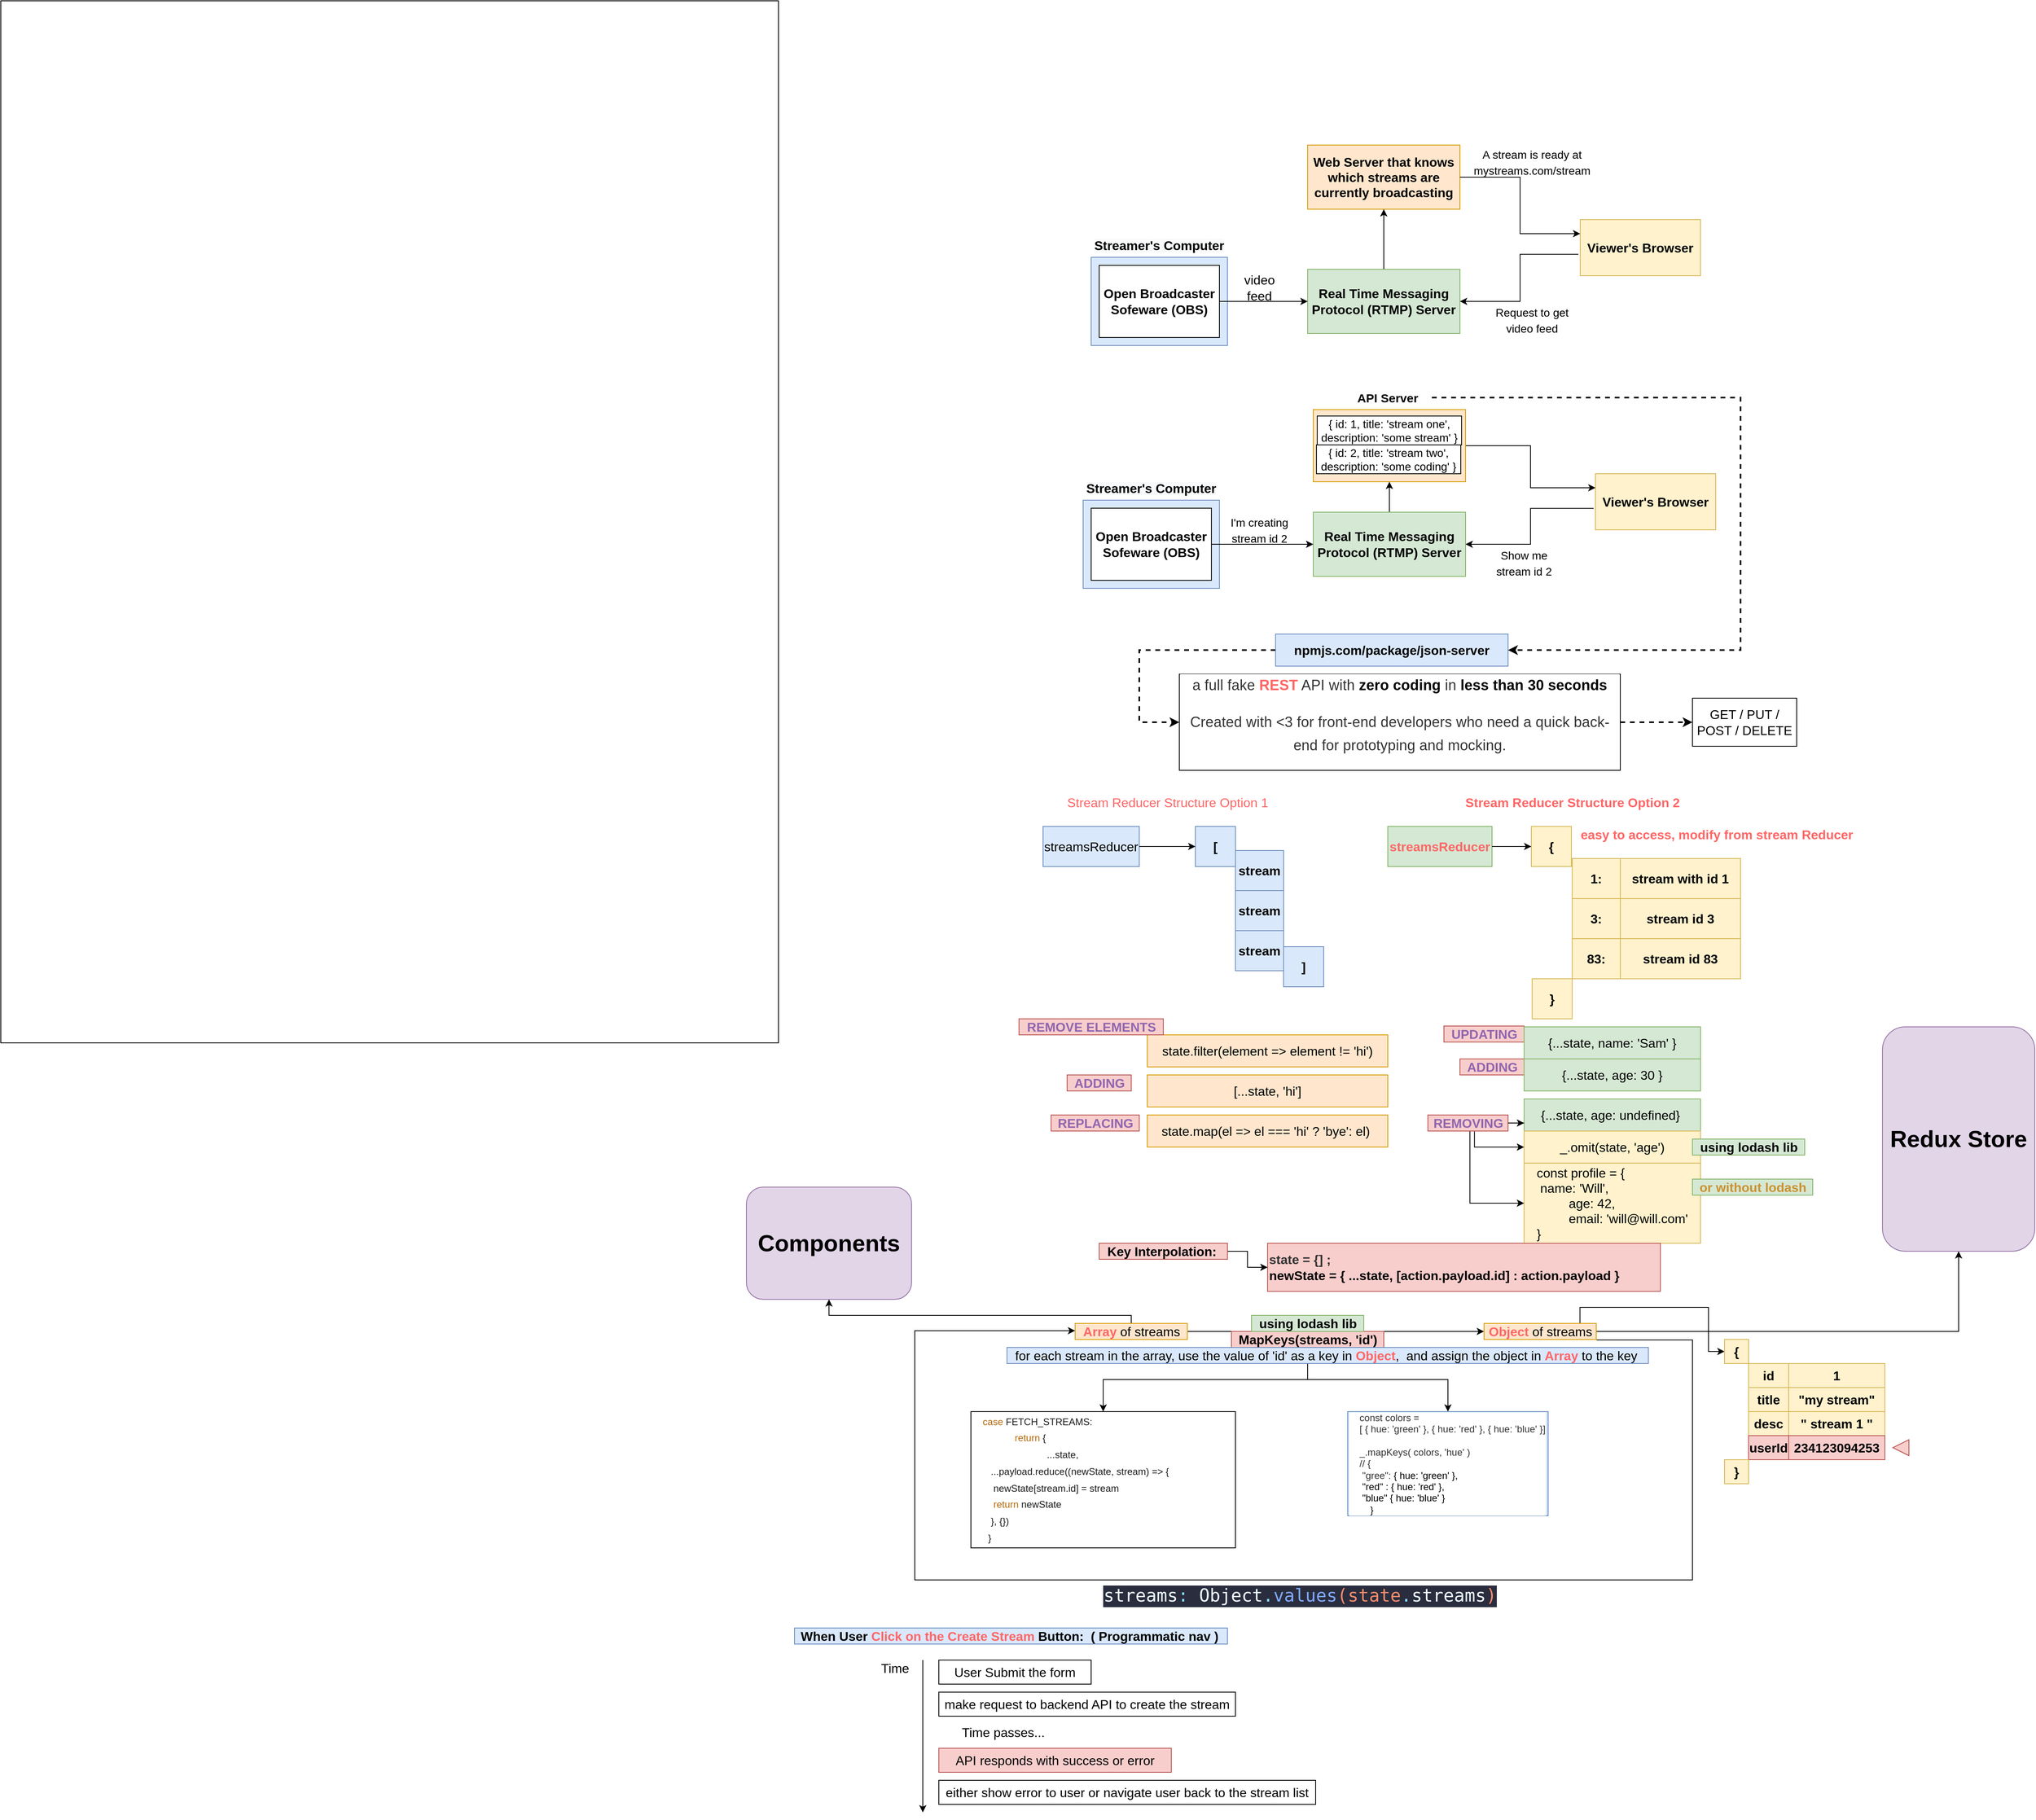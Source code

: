 <mxfile version="15.6.3" type="github">
  <diagram id="C5RBs43oDa-KdzZeNtuy" name="Page-1">
    <mxGraphModel dx="2934" dy="1894" grid="1" gridSize="10" guides="1" tooltips="1" connect="1" arrows="1" fold="1" page="1" pageScale="1" pageWidth="827" pageHeight="1169" math="0" shadow="0">
      <root>
        <mxCell id="WIyWlLk6GJQsqaUBKTNV-0" />
        <mxCell id="WIyWlLk6GJQsqaUBKTNV-1" parent="WIyWlLk6GJQsqaUBKTNV-0" />
        <mxCell id="3ZLGVI5_L8edAR1RSdMJ-56" value="" style="group" parent="WIyWlLk6GJQsqaUBKTNV-1" vertex="1" connectable="0">
          <mxGeometry x="-170" y="40" width="770" height="560" as="geometry" />
        </mxCell>
        <mxCell id="3ZLGVI5_L8edAR1RSdMJ-15" value="" style="group" parent="3ZLGVI5_L8edAR1RSdMJ-56" vertex="1" connectable="0">
          <mxGeometry x="10" width="760" height="250" as="geometry" />
        </mxCell>
        <mxCell id="3ZLGVI5_L8edAR1RSdMJ-0" value="&lt;b&gt;&lt;font style=&quot;font-size: 16px&quot;&gt;Web Server that knows which streams are currently broadcasting&lt;/font&gt;&lt;/b&gt;" style="rounded=0;whiteSpace=wrap;html=1;fillColor=#ffe6cc;strokeColor=#d79b00;" parent="3ZLGVI5_L8edAR1RSdMJ-15" vertex="1">
          <mxGeometry x="270" width="190" height="80" as="geometry" />
        </mxCell>
        <mxCell id="3ZLGVI5_L8edAR1RSdMJ-1" value="&lt;b&gt;&lt;font style=&quot;font-size: 16px&quot;&gt;Viewer&#39;s Browser&lt;/font&gt;&lt;/b&gt;" style="rounded=0;whiteSpace=wrap;html=1;fillColor=#fff2cc;strokeColor=#d6b656;" parent="3ZLGVI5_L8edAR1RSdMJ-15" vertex="1">
          <mxGeometry x="610" y="93" width="150" height="70" as="geometry" />
        </mxCell>
        <mxCell id="3ZLGVI5_L8edAR1RSdMJ-10" style="edgeStyle=orthogonalEdgeStyle;rounded=0;orthogonalLoop=1;jettySize=auto;html=1;entryX=0;entryY=0.25;entryDx=0;entryDy=0;fontSize=16;" parent="3ZLGVI5_L8edAR1RSdMJ-15" source="3ZLGVI5_L8edAR1RSdMJ-0" target="3ZLGVI5_L8edAR1RSdMJ-1" edge="1">
          <mxGeometry relative="1" as="geometry" />
        </mxCell>
        <mxCell id="3ZLGVI5_L8edAR1RSdMJ-12" style="edgeStyle=orthogonalEdgeStyle;rounded=0;orthogonalLoop=1;jettySize=auto;html=1;entryX=0.5;entryY=1;entryDx=0;entryDy=0;fontSize=16;" parent="3ZLGVI5_L8edAR1RSdMJ-15" source="3ZLGVI5_L8edAR1RSdMJ-2" target="3ZLGVI5_L8edAR1RSdMJ-0" edge="1">
          <mxGeometry relative="1" as="geometry" />
        </mxCell>
        <mxCell id="3ZLGVI5_L8edAR1RSdMJ-2" value="&lt;b&gt;&lt;font style=&quot;font-size: 16px&quot;&gt;Real Time Messaging Protocol (RTMP) Server&lt;/font&gt;&lt;/b&gt;" style="rounded=0;whiteSpace=wrap;html=1;fillColor=#d5e8d4;strokeColor=#82b366;" parent="3ZLGVI5_L8edAR1RSdMJ-15" vertex="1">
          <mxGeometry x="270" y="155" width="190" height="80" as="geometry" />
        </mxCell>
        <mxCell id="3ZLGVI5_L8edAR1RSdMJ-11" style="edgeStyle=orthogonalEdgeStyle;rounded=0;orthogonalLoop=1;jettySize=auto;html=1;entryX=1;entryY=0.5;entryDx=0;entryDy=0;fontSize=16;exitX=-0.015;exitY=0.617;exitDx=0;exitDy=0;exitPerimeter=0;" parent="3ZLGVI5_L8edAR1RSdMJ-15" source="3ZLGVI5_L8edAR1RSdMJ-1" target="3ZLGVI5_L8edAR1RSdMJ-2" edge="1">
          <mxGeometry relative="1" as="geometry" />
        </mxCell>
        <mxCell id="3ZLGVI5_L8edAR1RSdMJ-6" value="" style="group" parent="3ZLGVI5_L8edAR1RSdMJ-15" vertex="1" connectable="0">
          <mxGeometry y="110" width="170" height="140" as="geometry" />
        </mxCell>
        <mxCell id="3ZLGVI5_L8edAR1RSdMJ-4" value="&lt;b&gt;&lt;span style=&quot;color: rgb(0 , 0 , 0) ; font-family: &amp;#34;helvetica&amp;#34; ; font-size: 16px ; font-style: normal ; letter-spacing: normal ; text-align: center ; text-indent: 0px ; text-transform: none ; word-spacing: 0px ; background-color: rgb(248 , 249 , 250) ; display: inline ; float: none&quot;&gt;Streamer&#39;s Computer&lt;/span&gt;&lt;br&gt;&lt;/b&gt;" style="text;html=1;strokeColor=none;fillColor=none;align=center;verticalAlign=middle;whiteSpace=wrap;rounded=0;fontSize=16;" parent="3ZLGVI5_L8edAR1RSdMJ-6" vertex="1">
          <mxGeometry width="170" height="30" as="geometry" />
        </mxCell>
        <mxCell id="3ZLGVI5_L8edAR1RSdMJ-5" value="" style="rounded=0;whiteSpace=wrap;html=1;fontSize=16;align=center;fillColor=#dae8fc;strokeColor=#6c8ebf;" parent="3ZLGVI5_L8edAR1RSdMJ-6" vertex="1">
          <mxGeometry y="30" width="170" height="110" as="geometry" />
        </mxCell>
        <mxCell id="3ZLGVI5_L8edAR1RSdMJ-7" value="&lt;b&gt;Open Broadcaster Sofeware (OBS)&lt;/b&gt;" style="rounded=0;whiteSpace=wrap;html=1;fontSize=16;align=center;" parent="3ZLGVI5_L8edAR1RSdMJ-6" vertex="1">
          <mxGeometry x="10" y="40" width="150" height="90" as="geometry" />
        </mxCell>
        <mxCell id="3ZLGVI5_L8edAR1RSdMJ-8" style="edgeStyle=orthogonalEdgeStyle;rounded=0;orthogonalLoop=1;jettySize=auto;html=1;entryX=0;entryY=0.5;entryDx=0;entryDy=0;fontSize=16;" parent="3ZLGVI5_L8edAR1RSdMJ-15" source="3ZLGVI5_L8edAR1RSdMJ-7" target="3ZLGVI5_L8edAR1RSdMJ-2" edge="1">
          <mxGeometry relative="1" as="geometry" />
        </mxCell>
        <mxCell id="3ZLGVI5_L8edAR1RSdMJ-9" value="video feed" style="text;html=1;strokeColor=none;fillColor=none;align=center;verticalAlign=middle;whiteSpace=wrap;rounded=0;fontSize=16;" parent="3ZLGVI5_L8edAR1RSdMJ-15" vertex="1">
          <mxGeometry x="180" y="163" width="60" height="30" as="geometry" />
        </mxCell>
        <mxCell id="3ZLGVI5_L8edAR1RSdMJ-13" value="&lt;font style=&quot;font-size: 14px&quot;&gt;Request to get video feed&lt;/font&gt;" style="text;html=1;strokeColor=none;fillColor=none;align=center;verticalAlign=middle;whiteSpace=wrap;rounded=0;fontSize=16;" parent="3ZLGVI5_L8edAR1RSdMJ-15" vertex="1">
          <mxGeometry x="500" y="200" width="100" height="35" as="geometry" />
        </mxCell>
        <mxCell id="3ZLGVI5_L8edAR1RSdMJ-14" value="&lt;font style=&quot;font-size: 14px&quot;&gt;A stream is ready at mystreams.com/stream&lt;/font&gt;" style="text;html=1;strokeColor=none;fillColor=none;align=center;verticalAlign=middle;whiteSpace=wrap;rounded=0;fontSize=16;" parent="3ZLGVI5_L8edAR1RSdMJ-15" vertex="1">
          <mxGeometry x="500" y="3" width="100" height="35" as="geometry" />
        </mxCell>
        <mxCell id="3ZLGVI5_L8edAR1RSdMJ-51" value="" style="group" parent="3ZLGVI5_L8edAR1RSdMJ-56" vertex="1" connectable="0">
          <mxGeometry y="280" width="760" height="280" as="geometry" />
        </mxCell>
        <mxCell id="3ZLGVI5_L8edAR1RSdMJ-53" value="" style="group" parent="3ZLGVI5_L8edAR1RSdMJ-51" vertex="1" connectable="0">
          <mxGeometry y="20" width="760" height="253" as="geometry" />
        </mxCell>
        <mxCell id="3ZLGVI5_L8edAR1RSdMJ-16" value="" style="group" parent="3ZLGVI5_L8edAR1RSdMJ-53" vertex="1" connectable="0">
          <mxGeometry y="3" width="760" height="250" as="geometry" />
        </mxCell>
        <mxCell id="3ZLGVI5_L8edAR1RSdMJ-18" value="&lt;b&gt;&lt;font style=&quot;font-size: 16px&quot;&gt;Viewer&#39;s Browser&lt;/font&gt;&lt;/b&gt;" style="rounded=0;whiteSpace=wrap;html=1;fillColor=#fff2cc;strokeColor=#d6b656;" parent="3ZLGVI5_L8edAR1RSdMJ-16" vertex="1">
          <mxGeometry x="639" y="107" width="150" height="70" as="geometry" />
        </mxCell>
        <mxCell id="3ZLGVI5_L8edAR1RSdMJ-19" style="edgeStyle=orthogonalEdgeStyle;rounded=0;orthogonalLoop=1;jettySize=auto;html=1;entryX=0;entryY=0.25;entryDx=0;entryDy=0;fontSize=16;" parent="3ZLGVI5_L8edAR1RSdMJ-16" source="3ZLGVI5_L8edAR1RSdMJ-17" target="3ZLGVI5_L8edAR1RSdMJ-18" edge="1">
          <mxGeometry relative="1" as="geometry" />
        </mxCell>
        <mxCell id="3ZLGVI5_L8edAR1RSdMJ-20" style="edgeStyle=orthogonalEdgeStyle;rounded=0;orthogonalLoop=1;jettySize=auto;html=1;entryX=0.5;entryY=1;entryDx=0;entryDy=0;fontSize=16;" parent="3ZLGVI5_L8edAR1RSdMJ-16" source="3ZLGVI5_L8edAR1RSdMJ-21" target="3ZLGVI5_L8edAR1RSdMJ-17" edge="1">
          <mxGeometry relative="1" as="geometry" />
        </mxCell>
        <mxCell id="3ZLGVI5_L8edAR1RSdMJ-21" value="&lt;b&gt;&lt;font style=&quot;font-size: 16px&quot;&gt;Real Time Messaging Protocol (RTMP) Server&lt;/font&gt;&lt;/b&gt;" style="rounded=0;whiteSpace=wrap;html=1;fillColor=#d5e8d4;strokeColor=#82b366;" parent="3ZLGVI5_L8edAR1RSdMJ-16" vertex="1">
          <mxGeometry x="287" y="155" width="190" height="80" as="geometry" />
        </mxCell>
        <mxCell id="3ZLGVI5_L8edAR1RSdMJ-22" style="edgeStyle=orthogonalEdgeStyle;rounded=0;orthogonalLoop=1;jettySize=auto;html=1;entryX=1;entryY=0.5;entryDx=0;entryDy=0;fontSize=16;exitX=-0.015;exitY=0.617;exitDx=0;exitDy=0;exitPerimeter=0;" parent="3ZLGVI5_L8edAR1RSdMJ-16" source="3ZLGVI5_L8edAR1RSdMJ-18" target="3ZLGVI5_L8edAR1RSdMJ-21" edge="1">
          <mxGeometry relative="1" as="geometry" />
        </mxCell>
        <mxCell id="3ZLGVI5_L8edAR1RSdMJ-23" value="" style="group" parent="3ZLGVI5_L8edAR1RSdMJ-16" vertex="1" connectable="0">
          <mxGeometry y="110" width="170" height="140" as="geometry" />
        </mxCell>
        <mxCell id="3ZLGVI5_L8edAR1RSdMJ-24" value="&lt;b&gt;&lt;span style=&quot;color: rgb(0 , 0 , 0) ; font-family: &amp;#34;helvetica&amp;#34; ; font-size: 16px ; font-style: normal ; letter-spacing: normal ; text-align: center ; text-indent: 0px ; text-transform: none ; word-spacing: 0px ; background-color: rgb(248 , 249 , 250) ; display: inline ; float: none&quot;&gt;Streamer&#39;s Computer&lt;/span&gt;&lt;br&gt;&lt;/b&gt;" style="text;html=1;strokeColor=none;fillColor=none;align=center;verticalAlign=middle;whiteSpace=wrap;rounded=0;fontSize=16;" parent="3ZLGVI5_L8edAR1RSdMJ-23" vertex="1">
          <mxGeometry width="170" height="30" as="geometry" />
        </mxCell>
        <mxCell id="3ZLGVI5_L8edAR1RSdMJ-25" value="" style="rounded=0;whiteSpace=wrap;html=1;fontSize=16;align=center;fillColor=#dae8fc;strokeColor=#6c8ebf;" parent="3ZLGVI5_L8edAR1RSdMJ-23" vertex="1">
          <mxGeometry y="30" width="170" height="110" as="geometry" />
        </mxCell>
        <mxCell id="3ZLGVI5_L8edAR1RSdMJ-26" value="&lt;b&gt;Open Broadcaster Sofeware (OBS)&lt;/b&gt;" style="rounded=0;whiteSpace=wrap;html=1;fontSize=16;align=center;" parent="3ZLGVI5_L8edAR1RSdMJ-23" vertex="1">
          <mxGeometry x="10" y="40" width="150" height="90" as="geometry" />
        </mxCell>
        <mxCell id="3ZLGVI5_L8edAR1RSdMJ-27" style="edgeStyle=orthogonalEdgeStyle;rounded=0;orthogonalLoop=1;jettySize=auto;html=1;entryX=0;entryY=0.5;entryDx=0;entryDy=0;fontSize=16;" parent="3ZLGVI5_L8edAR1RSdMJ-16" source="3ZLGVI5_L8edAR1RSdMJ-26" target="3ZLGVI5_L8edAR1RSdMJ-21" edge="1">
          <mxGeometry relative="1" as="geometry" />
        </mxCell>
        <mxCell id="3ZLGVI5_L8edAR1RSdMJ-28" value="&lt;font style=&quot;font-size: 14px&quot;&gt;I&#39;m creating stream id 2&lt;/font&gt;" style="text;html=1;strokeColor=none;fillColor=none;align=center;verticalAlign=middle;whiteSpace=wrap;rounded=0;fontSize=16;" parent="3ZLGVI5_L8edAR1RSdMJ-16" vertex="1">
          <mxGeometry x="180" y="163" width="80" height="27" as="geometry" />
        </mxCell>
        <mxCell id="3ZLGVI5_L8edAR1RSdMJ-29" value="&lt;font style=&quot;font-size: 14px&quot;&gt;Show me stream id 2&lt;/font&gt;" style="text;html=1;strokeColor=none;fillColor=none;align=center;verticalAlign=middle;whiteSpace=wrap;rounded=0;fontSize=16;" parent="3ZLGVI5_L8edAR1RSdMJ-16" vertex="1">
          <mxGeometry x="500" y="200" width="100" height="35" as="geometry" />
        </mxCell>
        <mxCell id="3ZLGVI5_L8edAR1RSdMJ-52" value="" style="group" parent="3ZLGVI5_L8edAR1RSdMJ-16" vertex="1" connectable="0">
          <mxGeometry x="286" y="27" width="244" height="90" as="geometry" />
        </mxCell>
        <mxCell id="3ZLGVI5_L8edAR1RSdMJ-17" value="" style="rounded=0;whiteSpace=wrap;html=1;fillColor=#ffe6cc;strokeColor=#d79b00;" parent="3ZLGVI5_L8edAR1RSdMJ-52" vertex="1">
          <mxGeometry x="1" width="190" height="90" as="geometry" />
        </mxCell>
        <mxCell id="3ZLGVI5_L8edAR1RSdMJ-31" value="{ id: 1, title: &#39;stream one&#39;, description: &#39;some stream&#39; }" style="rounded=0;whiteSpace=wrap;html=1;fontSize=14;align=center;" parent="3ZLGVI5_L8edAR1RSdMJ-52" vertex="1">
          <mxGeometry x="6" y="8" width="180" height="36" as="geometry" />
        </mxCell>
        <mxCell id="3ZLGVI5_L8edAR1RSdMJ-48" value="{ id: 2, title: &#39;stream two&#39;, description: &#39;some coding&#39; }" style="rounded=0;whiteSpace=wrap;html=1;fontSize=14;align=center;" parent="3ZLGVI5_L8edAR1RSdMJ-52" vertex="1">
          <mxGeometry x="5" y="44" width="180" height="36" as="geometry" />
        </mxCell>
        <mxCell id="3ZLGVI5_L8edAR1RSdMJ-49" value="&lt;font style=&quot;font-size: 15px&quot;&gt;&lt;b&gt;API Server&lt;/b&gt;&lt;/font&gt;" style="text;html=1;strokeColor=none;fillColor=none;align=center;verticalAlign=middle;whiteSpace=wrap;rounded=0;fontSize=14;" parent="3ZLGVI5_L8edAR1RSdMJ-53" vertex="1">
          <mxGeometry x="325" width="110" height="30" as="geometry" />
        </mxCell>
        <mxCell id="3ZLGVI5_L8edAR1RSdMJ-57" value="" style="rounded=0;whiteSpace=wrap;html=1;fontSize=14;align=center;" parent="WIyWlLk6GJQsqaUBKTNV-1" vertex="1">
          <mxGeometry x="-1520" y="-140" width="970" height="1300" as="geometry" />
        </mxCell>
        <mxCell id="3ZLGVI5_L8edAR1RSdMJ-61" style="edgeStyle=orthogonalEdgeStyle;rounded=0;orthogonalLoop=1;jettySize=auto;html=1;entryX=0;entryY=0.5;entryDx=0;entryDy=0;dashed=1;fontSize=16;strokeWidth=2;exitX=0;exitY=0.5;exitDx=0;exitDy=0;" parent="WIyWlLk6GJQsqaUBKTNV-1" source="3ZLGVI5_L8edAR1RSdMJ-58" target="3ZLGVI5_L8edAR1RSdMJ-60" edge="1">
          <mxGeometry relative="1" as="geometry">
            <Array as="points">
              <mxPoint x="-100" y="670" />
              <mxPoint x="-100" y="760" />
            </Array>
          </mxGeometry>
        </mxCell>
        <mxCell id="3ZLGVI5_L8edAR1RSdMJ-58" value="&lt;font style=&quot;font-size: 16px&quot;&gt;&lt;b&gt;npmjs.com/package/json-server&lt;/b&gt;&lt;/font&gt;" style="rounded=0;whiteSpace=wrap;html=1;fontSize=14;align=center;fillColor=#dae8fc;strokeColor=#6c8ebf;" parent="WIyWlLk6GJQsqaUBKTNV-1" vertex="1">
          <mxGeometry x="70" y="650" width="290" height="40" as="geometry" />
        </mxCell>
        <mxCell id="3ZLGVI5_L8edAR1RSdMJ-59" style="edgeStyle=orthogonalEdgeStyle;rounded=0;orthogonalLoop=1;jettySize=auto;html=1;entryX=1;entryY=0.5;entryDx=0;entryDy=0;fontSize=16;dashed=1;strokeWidth=2;" parent="WIyWlLk6GJQsqaUBKTNV-1" source="3ZLGVI5_L8edAR1RSdMJ-49" target="3ZLGVI5_L8edAR1RSdMJ-58" edge="1">
          <mxGeometry relative="1" as="geometry">
            <Array as="points">
              <mxPoint x="650" y="355" />
              <mxPoint x="650" y="670" />
            </Array>
          </mxGeometry>
        </mxCell>
        <mxCell id="3ZLGVI5_L8edAR1RSdMJ-63" value="" style="edgeStyle=orthogonalEdgeStyle;rounded=0;orthogonalLoop=1;jettySize=auto;html=1;dashed=1;fontSize=16;fontColor=#FF6666;strokeWidth=2;" parent="WIyWlLk6GJQsqaUBKTNV-1" source="3ZLGVI5_L8edAR1RSdMJ-60" target="3ZLGVI5_L8edAR1RSdMJ-62" edge="1">
          <mxGeometry relative="1" as="geometry" />
        </mxCell>
        <mxCell id="3ZLGVI5_L8edAR1RSdMJ-60" value="&lt;p style=&quot;box-sizing: border-box ; font-size: 18px ; margin-top: 0px ; margin-bottom: 16px ; line-height: 1.65 ; letter-spacing: 0.1px ; font-family: &amp;#34;source sans pro&amp;#34; , &amp;#34;lucida grande&amp;#34; , sans-serif ; background-color: rgb(255 , 255 , 255)&quot;&gt;&lt;font color=&quot;#333333&quot;&gt;a full fake &lt;/font&gt;&lt;b&gt;&lt;font color=&quot;#ff6666&quot;&gt;REST&lt;/font&gt;&lt;/b&gt;&lt;font color=&quot;#333333&quot;&gt; API with&amp;nbsp;&lt;/font&gt;&lt;span style=&quot;color: black ; box-sizing: border-box ; font-weight: bolder&quot;&gt;zero coding&lt;/span&gt;&lt;font color=&quot;#333333&quot;&gt;&amp;nbsp;in&amp;nbsp;&lt;/font&gt;&lt;span style=&quot;color: black ; box-sizing: border-box ; font-weight: bolder&quot;&gt;less than 30 seconds&lt;/span&gt;&lt;/p&gt;&lt;p style=&quot;box-sizing: border-box ; color: rgb(51 , 51 , 51) ; font-size: 18px ; margin-top: 0px ; margin-bottom: 16px ; line-height: 1.65 ; letter-spacing: 0.1px ; font-family: &amp;#34;source sans pro&amp;#34; , &amp;#34;lucida grande&amp;#34; , sans-serif ; background-color: rgb(255 , 255 , 255)&quot;&gt;Created with &amp;lt;3 for front-end developers who need a quick back-end for prototyping and mocking.&lt;/p&gt;" style="rounded=0;whiteSpace=wrap;html=1;fontSize=16;align=center;" parent="WIyWlLk6GJQsqaUBKTNV-1" vertex="1">
          <mxGeometry x="-50" y="700" width="550" height="120" as="geometry" />
        </mxCell>
        <mxCell id="3ZLGVI5_L8edAR1RSdMJ-62" value="GET / PUT / POST / DELETE" style="whiteSpace=wrap;html=1;rounded=0;fontSize=16;" parent="WIyWlLk6GJQsqaUBKTNV-1" vertex="1">
          <mxGeometry x="590" y="730" width="130" height="60" as="geometry" />
        </mxCell>
        <mxCell id="3ZLGVI5_L8edAR1RSdMJ-106" value="" style="group" parent="WIyWlLk6GJQsqaUBKTNV-1" vertex="1" connectable="0">
          <mxGeometry x="-250" y="1130" width="990" height="280" as="geometry" />
        </mxCell>
        <mxCell id="3ZLGVI5_L8edAR1RSdMJ-87" value="state.map(el =&amp;gt; el === &#39;hi&#39; ? &#39;bye&#39;: el)&amp;nbsp;" style="whiteSpace=wrap;html=1;fontSize=16;align=center;fillColor=#ffe6cc;strokeColor=#d79b00;" parent="3ZLGVI5_L8edAR1RSdMJ-106" vertex="1">
          <mxGeometry x="160" y="120" width="300" height="40" as="geometry" />
        </mxCell>
        <mxCell id="3ZLGVI5_L8edAR1RSdMJ-88" value="&lt;div style=&quot;text-align: left&quot;&gt;&lt;span&gt;const profile = {&lt;/span&gt;&lt;/div&gt;&lt;div style=&quot;text-align: left&quot;&gt;&lt;span&gt;&lt;span style=&quot;white-space: pre&quot;&gt; &lt;/span&gt;name: &#39;Will&#39;,&lt;/span&gt;&lt;/div&gt;&lt;blockquote style=&quot;margin: 0 0 0 40px ; border: none ; padding: 0px&quot;&gt;&lt;div style=&quot;text-align: left&quot;&gt;&lt;span&gt;age: 42,&lt;/span&gt;&lt;/div&gt;&lt;/blockquote&gt;&lt;blockquote style=&quot;margin: 0 0 0 40px ; border: none ; padding: 0px&quot;&gt;&lt;div style=&quot;text-align: left&quot;&gt;&lt;span&gt;email: &#39;will@will.com&#39;&lt;/span&gt;&lt;/div&gt;&lt;/blockquote&gt;&lt;div style=&quot;text-align: left&quot;&gt;&lt;span&gt;}&lt;/span&gt;&lt;/div&gt;" style="whiteSpace=wrap;html=1;fontSize=16;align=center;fillColor=#fff2cc;strokeColor=#d6b656;" parent="3ZLGVI5_L8edAR1RSdMJ-106" vertex="1">
          <mxGeometry x="630" y="180" width="220" height="100" as="geometry" />
        </mxCell>
        <mxCell id="3ZLGVI5_L8edAR1RSdMJ-89" value="state.filter(element =&amp;gt; element != &#39;hi&#39;)" style="whiteSpace=wrap;html=1;fontSize=16;align=center;fillColor=#ffe6cc;strokeColor=#d79b00;" parent="3ZLGVI5_L8edAR1RSdMJ-106" vertex="1">
          <mxGeometry x="160" y="20" width="300" height="40" as="geometry" />
        </mxCell>
        <mxCell id="3ZLGVI5_L8edAR1RSdMJ-90" value="&lt;span style=&quot;color: rgb(144 , 101 , 176) ; font-weight: 600&quot;&gt;REMOVE ELEMENTS&lt;/span&gt;" style="text;html=1;align=center;verticalAlign=middle;resizable=0;points=[];autosize=1;strokeColor=#b85450;fillColor=#f8cecc;fontSize=16;" parent="3ZLGVI5_L8edAR1RSdMJ-106" vertex="1">
          <mxGeometry width="180" height="20" as="geometry" />
        </mxCell>
        <mxCell id="3ZLGVI5_L8edAR1RSdMJ-91" value="&lt;span style=&quot;color: rgb(144 , 101 , 176) ; font-weight: 600&quot;&gt;ADDING&lt;/span&gt;" style="text;html=1;align=center;verticalAlign=middle;resizable=0;points=[];autosize=1;strokeColor=#b85450;fillColor=#f8cecc;fontSize=16;" parent="3ZLGVI5_L8edAR1RSdMJ-106" vertex="1">
          <mxGeometry x="60" y="70" width="80" height="20" as="geometry" />
        </mxCell>
        <mxCell id="3ZLGVI5_L8edAR1RSdMJ-92" value="[...state, &#39;hi&#39;]" style="whiteSpace=wrap;html=1;fontSize=16;align=center;fillColor=#ffe6cc;strokeColor=#d79b00;" parent="3ZLGVI5_L8edAR1RSdMJ-106" vertex="1">
          <mxGeometry x="160" y="70" width="300" height="40" as="geometry" />
        </mxCell>
        <mxCell id="3ZLGVI5_L8edAR1RSdMJ-93" value="&lt;span style=&quot;color: rgb(144 , 101 , 176) ; font-weight: 600&quot;&gt;REPLACING&lt;/span&gt;" style="text;html=1;align=center;verticalAlign=middle;resizable=0;points=[];autosize=1;strokeColor=#b85450;fillColor=#f8cecc;fontSize=16;" parent="3ZLGVI5_L8edAR1RSdMJ-106" vertex="1">
          <mxGeometry x="40" y="120" width="110" height="20" as="geometry" />
        </mxCell>
        <mxCell id="3ZLGVI5_L8edAR1RSdMJ-94" value="&lt;span style=&quot;color: rgb(144 , 101 , 176)&quot;&gt;&lt;b&gt;UPDATING&lt;/b&gt;&lt;/span&gt;" style="text;html=1;align=center;verticalAlign=middle;resizable=0;points=[];autosize=1;strokeColor=#b85450;fillColor=#f8cecc;fontSize=16;" parent="3ZLGVI5_L8edAR1RSdMJ-106" vertex="1">
          <mxGeometry x="530" y="9" width="100" height="20" as="geometry" />
        </mxCell>
        <mxCell id="3ZLGVI5_L8edAR1RSdMJ-95" value="&lt;span&gt;{...state, name: &#39;Sam&#39; }&lt;/span&gt;" style="whiteSpace=wrap;html=1;fontSize=16;align=center;fillColor=#d5e8d4;strokeColor=#82b366;" parent="3ZLGVI5_L8edAR1RSdMJ-106" vertex="1">
          <mxGeometry x="630" y="10" width="220" height="40" as="geometry" />
        </mxCell>
        <mxCell id="3ZLGVI5_L8edAR1RSdMJ-96" value="&lt;span style=&quot;color: rgb(144 , 101 , 176)&quot;&gt;&lt;b&gt;ADDING&lt;/b&gt;&lt;/span&gt;" style="text;html=1;align=center;verticalAlign=middle;resizable=0;points=[];autosize=1;strokeColor=#b85450;fillColor=#f8cecc;fontSize=16;" parent="3ZLGVI5_L8edAR1RSdMJ-106" vertex="1">
          <mxGeometry x="550" y="50" width="80" height="20" as="geometry" />
        </mxCell>
        <mxCell id="3ZLGVI5_L8edAR1RSdMJ-97" value="&lt;span&gt;{...state, age: 30 }&lt;/span&gt;" style="whiteSpace=wrap;html=1;fontSize=16;align=center;fillColor=#d5e8d4;strokeColor=#82b366;" parent="3ZLGVI5_L8edAR1RSdMJ-106" vertex="1">
          <mxGeometry x="630" y="50" width="220" height="40" as="geometry" />
        </mxCell>
        <mxCell id="3ZLGVI5_L8edAR1RSdMJ-103" style="edgeStyle=orthogonalEdgeStyle;rounded=0;orthogonalLoop=1;jettySize=auto;html=1;entryX=0;entryY=0.5;entryDx=0;entryDy=0;fontSize=16;fontColor=#FF6666;strokeWidth=1;exitX=0.524;exitY=0.992;exitDx=0;exitDy=0;exitPerimeter=0;" parent="3ZLGVI5_L8edAR1RSdMJ-106" source="3ZLGVI5_L8edAR1RSdMJ-98" target="3ZLGVI5_L8edAR1RSdMJ-88" edge="1">
          <mxGeometry relative="1" as="geometry" />
        </mxCell>
        <mxCell id="3ZLGVI5_L8edAR1RSdMJ-98" value="&lt;span style=&quot;color: rgb(144 , 101 , 176)&quot;&gt;&lt;b&gt;REMOVING&lt;/b&gt;&lt;/span&gt;" style="text;html=1;align=center;verticalAlign=middle;resizable=0;points=[];autosize=1;strokeColor=#b85450;fillColor=#f8cecc;fontSize=16;" parent="3ZLGVI5_L8edAR1RSdMJ-106" vertex="1">
          <mxGeometry x="510" y="120" width="100" height="20" as="geometry" />
        </mxCell>
        <mxCell id="3ZLGVI5_L8edAR1RSdMJ-99" value="&lt;span class=&quot;notion-enable-hover&quot;&gt;{...state, age: undefined}&amp;nbsp;&lt;br&gt;&lt;/span&gt;" style="whiteSpace=wrap;html=1;fontSize=16;align=center;fillColor=#d5e8d4;strokeColor=#82b366;" parent="3ZLGVI5_L8edAR1RSdMJ-106" vertex="1">
          <mxGeometry x="630" y="100" width="220" height="40" as="geometry" />
        </mxCell>
        <mxCell id="3ZLGVI5_L8edAR1RSdMJ-105" style="edgeStyle=orthogonalEdgeStyle;rounded=0;orthogonalLoop=1;jettySize=auto;html=1;entryX=0;entryY=0.75;entryDx=0;entryDy=0;fontSize=16;fontColor=#FF6666;strokeWidth=1;" parent="3ZLGVI5_L8edAR1RSdMJ-106" source="3ZLGVI5_L8edAR1RSdMJ-98" target="3ZLGVI5_L8edAR1RSdMJ-99" edge="1">
          <mxGeometry relative="1" as="geometry" />
        </mxCell>
        <mxCell id="3ZLGVI5_L8edAR1RSdMJ-100" value="&lt;span class=&quot;notion-enable-hover&quot;&gt;_.omit(state, &#39;age&#39;)&lt;br&gt;&lt;/span&gt;" style="whiteSpace=wrap;html=1;fontSize=16;align=center;fillColor=#fff2cc;strokeColor=#d6b656;" parent="3ZLGVI5_L8edAR1RSdMJ-106" vertex="1">
          <mxGeometry x="630" y="140" width="220" height="40" as="geometry" />
        </mxCell>
        <mxCell id="3ZLGVI5_L8edAR1RSdMJ-104" style="edgeStyle=orthogonalEdgeStyle;rounded=0;orthogonalLoop=1;jettySize=auto;html=1;entryX=0;entryY=0.5;entryDx=0;entryDy=0;fontSize=16;fontColor=#FF6666;strokeWidth=1;exitX=0.581;exitY=1.033;exitDx=0;exitDy=0;exitPerimeter=0;" parent="3ZLGVI5_L8edAR1RSdMJ-106" source="3ZLGVI5_L8edAR1RSdMJ-98" target="3ZLGVI5_L8edAR1RSdMJ-100" edge="1">
          <mxGeometry relative="1" as="geometry" />
        </mxCell>
        <mxCell id="3ZLGVI5_L8edAR1RSdMJ-101" value="&lt;span&gt;&lt;b&gt;using lodash lib&lt;/b&gt;&lt;/span&gt;" style="text;html=1;align=center;verticalAlign=middle;resizable=0;points=[];autosize=1;strokeColor=#82b366;fillColor=#d5e8d4;fontSize=16;" parent="3ZLGVI5_L8edAR1RSdMJ-106" vertex="1">
          <mxGeometry x="840" y="150" width="140" height="20" as="geometry" />
        </mxCell>
        <mxCell id="3ZLGVI5_L8edAR1RSdMJ-102" value="&lt;span style=&quot;color: rgb(203 , 145 , 47) ; font-weight: 600&quot;&gt;or without lodash&lt;/span&gt;" style="text;html=1;align=center;verticalAlign=middle;resizable=0;points=[];autosize=1;strokeColor=#82b366;fillColor=#d5e8d4;fontSize=16;" parent="3ZLGVI5_L8edAR1RSdMJ-106" vertex="1">
          <mxGeometry x="840" y="200" width="150" height="20" as="geometry" />
        </mxCell>
        <mxCell id="3ZLGVI5_L8edAR1RSdMJ-107" value="" style="group" parent="WIyWlLk6GJQsqaUBKTNV-1" vertex="1" connectable="0">
          <mxGeometry x="-220" y="850" width="350" height="240" as="geometry" />
        </mxCell>
        <mxCell id="3ZLGVI5_L8edAR1RSdMJ-64" value="streamsReducer" style="rounded=0;whiteSpace=wrap;html=1;fontSize=16;align=center;fillColor=#dae8fc;strokeColor=#6c8ebf;" parent="3ZLGVI5_L8edAR1RSdMJ-107" vertex="1">
          <mxGeometry y="40" width="120" height="50" as="geometry" />
        </mxCell>
        <mxCell id="3ZLGVI5_L8edAR1RSdMJ-65" value="Stream Reducer Structure Option 1" style="text;html=1;align=center;verticalAlign=middle;resizable=0;points=[];autosize=1;strokeColor=none;fillColor=none;fontSize=16;fontColor=#FF6666;" parent="3ZLGVI5_L8edAR1RSdMJ-107" vertex="1">
          <mxGeometry x="20" width="270" height="20" as="geometry" />
        </mxCell>
        <mxCell id="3ZLGVI5_L8edAR1RSdMJ-67" value="&lt;b&gt;[&lt;/b&gt;" style="rounded=0;whiteSpace=wrap;html=1;fontSize=16;align=center;fillColor=#dae8fc;strokeColor=#6c8ebf;" parent="3ZLGVI5_L8edAR1RSdMJ-107" vertex="1">
          <mxGeometry x="190" y="40" width="50" height="50" as="geometry" />
        </mxCell>
        <mxCell id="3ZLGVI5_L8edAR1RSdMJ-68" value="" style="edgeStyle=orthogonalEdgeStyle;rounded=0;orthogonalLoop=1;jettySize=auto;html=1;fontSize=16;fontColor=#FF6666;strokeWidth=1;" parent="3ZLGVI5_L8edAR1RSdMJ-107" source="3ZLGVI5_L8edAR1RSdMJ-64" target="3ZLGVI5_L8edAR1RSdMJ-67" edge="1">
          <mxGeometry relative="1" as="geometry" />
        </mxCell>
        <mxCell id="3ZLGVI5_L8edAR1RSdMJ-69" value="&lt;b&gt;stream&lt;/b&gt;" style="rounded=0;whiteSpace=wrap;html=1;fontSize=16;align=center;fillColor=#dae8fc;strokeColor=#6c8ebf;" parent="3ZLGVI5_L8edAR1RSdMJ-107" vertex="1">
          <mxGeometry x="240" y="70" width="60" height="50" as="geometry" />
        </mxCell>
        <mxCell id="3ZLGVI5_L8edAR1RSdMJ-70" value="&lt;b&gt;stream&lt;/b&gt;" style="rounded=0;whiteSpace=wrap;html=1;fontSize=16;align=center;fillColor=#dae8fc;strokeColor=#6c8ebf;" parent="3ZLGVI5_L8edAR1RSdMJ-107" vertex="1">
          <mxGeometry x="240" y="120" width="60" height="50" as="geometry" />
        </mxCell>
        <mxCell id="3ZLGVI5_L8edAR1RSdMJ-71" value="&lt;b&gt;stream&lt;/b&gt;" style="rounded=0;whiteSpace=wrap;html=1;fontSize=16;align=center;fillColor=#dae8fc;strokeColor=#6c8ebf;" parent="3ZLGVI5_L8edAR1RSdMJ-107" vertex="1">
          <mxGeometry x="240" y="170" width="60" height="50" as="geometry" />
        </mxCell>
        <mxCell id="3ZLGVI5_L8edAR1RSdMJ-72" value="&lt;b&gt;]&lt;/b&gt;" style="rounded=0;whiteSpace=wrap;html=1;fontSize=16;align=center;fillColor=#dae8fc;strokeColor=#6c8ebf;" parent="3ZLGVI5_L8edAR1RSdMJ-107" vertex="1">
          <mxGeometry x="300" y="190" width="50" height="50" as="geometry" />
        </mxCell>
        <mxCell id="3ZLGVI5_L8edAR1RSdMJ-108" value="" style="group" parent="WIyWlLk6GJQsqaUBKTNV-1" vertex="1" connectable="0">
          <mxGeometry x="210" y="850" width="590" height="280" as="geometry" />
        </mxCell>
        <mxCell id="3ZLGVI5_L8edAR1RSdMJ-66" value="&lt;b&gt;Stream Reducer Structure Option 2&lt;/b&gt;" style="text;html=1;align=center;verticalAlign=middle;resizable=0;points=[];autosize=1;strokeColor=none;fillColor=none;fontSize=16;fontColor=#FF6666;" parent="3ZLGVI5_L8edAR1RSdMJ-108" vertex="1">
          <mxGeometry x="90" width="280" height="20" as="geometry" />
        </mxCell>
        <mxCell id="3ZLGVI5_L8edAR1RSdMJ-73" value="&lt;b&gt;&lt;font color=&quot;#ff6666&quot;&gt;streamsReducer&lt;/font&gt;&lt;/b&gt;" style="rounded=0;whiteSpace=wrap;html=1;fontSize=16;align=center;fillColor=#d5e8d4;strokeColor=#82b366;" parent="3ZLGVI5_L8edAR1RSdMJ-108" vertex="1">
          <mxGeometry y="40" width="130" height="50" as="geometry" />
        </mxCell>
        <mxCell id="3ZLGVI5_L8edAR1RSdMJ-76" value="&lt;b&gt;1:&lt;/b&gt;" style="rounded=0;whiteSpace=wrap;html=1;fontSize=16;align=center;fillColor=#fff2cc;strokeColor=#d6b656;" parent="3ZLGVI5_L8edAR1RSdMJ-108" vertex="1">
          <mxGeometry x="230" y="80" width="60" height="50" as="geometry" />
        </mxCell>
        <mxCell id="3ZLGVI5_L8edAR1RSdMJ-77" value="&lt;b&gt;3:&lt;/b&gt;" style="rounded=0;whiteSpace=wrap;html=1;fontSize=16;align=center;fillColor=#fff2cc;strokeColor=#d6b656;" parent="3ZLGVI5_L8edAR1RSdMJ-108" vertex="1">
          <mxGeometry x="230" y="130" width="60" height="50" as="geometry" />
        </mxCell>
        <mxCell id="3ZLGVI5_L8edAR1RSdMJ-78" value="&lt;b&gt;83:&lt;/b&gt;" style="rounded=0;whiteSpace=wrap;html=1;fontSize=16;align=center;fillColor=#fff2cc;strokeColor=#d6b656;" parent="3ZLGVI5_L8edAR1RSdMJ-108" vertex="1">
          <mxGeometry x="230" y="180" width="60" height="50" as="geometry" />
        </mxCell>
        <mxCell id="3ZLGVI5_L8edAR1RSdMJ-79" value="&lt;b&gt;}&lt;/b&gt;" style="rounded=0;whiteSpace=wrap;html=1;fontSize=16;align=center;fillColor=#fff2cc;strokeColor=#d6b656;" parent="3ZLGVI5_L8edAR1RSdMJ-108" vertex="1">
          <mxGeometry x="180" y="230" width="50" height="50" as="geometry" />
        </mxCell>
        <mxCell id="3ZLGVI5_L8edAR1RSdMJ-80" value="&lt;b&gt;{&lt;/b&gt;" style="rounded=0;whiteSpace=wrap;html=1;fontSize=16;align=center;fillColor=#fff2cc;strokeColor=#d6b656;" parent="3ZLGVI5_L8edAR1RSdMJ-108" vertex="1">
          <mxGeometry x="179" y="40" width="50" height="50" as="geometry" />
        </mxCell>
        <mxCell id="3ZLGVI5_L8edAR1RSdMJ-85" style="edgeStyle=orthogonalEdgeStyle;rounded=0;orthogonalLoop=1;jettySize=auto;html=1;entryX=0;entryY=0.5;entryDx=0;entryDy=0;fontSize=16;fontColor=#FF6666;strokeWidth=1;" parent="3ZLGVI5_L8edAR1RSdMJ-108" source="3ZLGVI5_L8edAR1RSdMJ-73" target="3ZLGVI5_L8edAR1RSdMJ-80" edge="1">
          <mxGeometry relative="1" as="geometry" />
        </mxCell>
        <mxCell id="3ZLGVI5_L8edAR1RSdMJ-82" value="&lt;b&gt;stream with id 1&lt;/b&gt;" style="rounded=0;whiteSpace=wrap;html=1;fontSize=16;align=center;fillColor=#fff2cc;strokeColor=#d6b656;" parent="3ZLGVI5_L8edAR1RSdMJ-108" vertex="1">
          <mxGeometry x="290" y="80" width="150" height="50" as="geometry" />
        </mxCell>
        <mxCell id="3ZLGVI5_L8edAR1RSdMJ-83" value="&lt;b&gt;stream id 3&lt;/b&gt;" style="rounded=0;whiteSpace=wrap;html=1;fontSize=16;align=center;fillColor=#fff2cc;strokeColor=#d6b656;" parent="3ZLGVI5_L8edAR1RSdMJ-108" vertex="1">
          <mxGeometry x="290" y="130" width="150" height="50" as="geometry" />
        </mxCell>
        <mxCell id="3ZLGVI5_L8edAR1RSdMJ-84" value="&lt;b&gt;stream id 83&lt;/b&gt;" style="rounded=0;whiteSpace=wrap;html=1;fontSize=16;align=center;fillColor=#fff2cc;strokeColor=#d6b656;" parent="3ZLGVI5_L8edAR1RSdMJ-108" vertex="1">
          <mxGeometry x="290" y="180" width="150" height="50" as="geometry" />
        </mxCell>
        <mxCell id="3ZLGVI5_L8edAR1RSdMJ-86" value="&lt;b&gt;easy to access, modify from stream Reducer&lt;/b&gt;" style="text;html=1;align=center;verticalAlign=middle;resizable=0;points=[];autosize=1;strokeColor=none;fillColor=none;fontSize=16;fontColor=#FF6666;" parent="3ZLGVI5_L8edAR1RSdMJ-108" vertex="1">
          <mxGeometry x="230" y="40" width="360" height="20" as="geometry" />
        </mxCell>
        <mxCell id="3ZLGVI5_L8edAR1RSdMJ-109" value="&lt;b&gt;&lt;font color=&quot;#333333&quot;&gt;state = {] ;&amp;nbsp;&lt;br&gt;&lt;/font&gt;newState = { ...state, [action.payload.id] : action.payload }&lt;/b&gt;" style="whiteSpace=wrap;html=1;fontSize=16;align=left;fillColor=#f8cecc;strokeColor=#b85450;" parent="WIyWlLk6GJQsqaUBKTNV-1" vertex="1">
          <mxGeometry x="60" y="1410" width="490" height="60" as="geometry" />
        </mxCell>
        <mxCell id="3ZLGVI5_L8edAR1RSdMJ-111" style="edgeStyle=orthogonalEdgeStyle;rounded=0;orthogonalLoop=1;jettySize=auto;html=1;entryX=0;entryY=0.5;entryDx=0;entryDy=0;fontSize=16;fontColor=#333333;strokeWidth=1;" parent="WIyWlLk6GJQsqaUBKTNV-1" source="3ZLGVI5_L8edAR1RSdMJ-110" target="3ZLGVI5_L8edAR1RSdMJ-109" edge="1">
          <mxGeometry relative="1" as="geometry" />
        </mxCell>
        <mxCell id="3ZLGVI5_L8edAR1RSdMJ-110" value="&lt;b&gt;Key Interpolation:&amp;nbsp;&lt;/b&gt;" style="text;html=1;align=center;verticalAlign=middle;resizable=0;points=[];autosize=1;strokeColor=#b85450;fillColor=#f8cecc;fontSize=16;" parent="WIyWlLk6GJQsqaUBKTNV-1" vertex="1">
          <mxGeometry x="-150" y="1410" width="160" height="20" as="geometry" />
        </mxCell>
        <mxCell id="3ZLGVI5_L8edAR1RSdMJ-114" value="" style="edgeStyle=orthogonalEdgeStyle;rounded=0;orthogonalLoop=1;jettySize=auto;html=1;fontSize=16;fontColor=#333333;strokeWidth=1;" parent="WIyWlLk6GJQsqaUBKTNV-1" source="3ZLGVI5_L8edAR1RSdMJ-112" target="3ZLGVI5_L8edAR1RSdMJ-113" edge="1">
          <mxGeometry relative="1" as="geometry" />
        </mxCell>
        <mxCell id="WfcRYJGrjbSngu5oHJgd-5" style="edgeStyle=orthogonalEdgeStyle;rounded=0;orthogonalLoop=1;jettySize=auto;html=1;entryX=0.5;entryY=1;entryDx=0;entryDy=0;fontSize=29;" edge="1" parent="WIyWlLk6GJQsqaUBKTNV-1" source="3ZLGVI5_L8edAR1RSdMJ-112" target="WfcRYJGrjbSngu5oHJgd-4">
          <mxGeometry relative="1" as="geometry">
            <Array as="points">
              <mxPoint x="-110" y="1500" />
              <mxPoint x="-487" y="1500" />
            </Array>
          </mxGeometry>
        </mxCell>
        <mxCell id="3ZLGVI5_L8edAR1RSdMJ-112" value="&lt;b&gt;&lt;font color=&quot;#ff6666&quot;&gt;Array &lt;/font&gt;&lt;/b&gt;of streams" style="text;html=1;align=center;verticalAlign=middle;resizable=0;points=[];autosize=1;strokeColor=#d79b00;fillColor=#ffe6cc;fontSize=16;" parent="WIyWlLk6GJQsqaUBKTNV-1" vertex="1">
          <mxGeometry x="-180" y="1510" width="140" height="20" as="geometry" />
        </mxCell>
        <mxCell id="WfcRYJGrjbSngu5oHJgd-1" style="edgeStyle=orthogonalEdgeStyle;rounded=0;orthogonalLoop=1;jettySize=auto;html=1;entryX=0.5;entryY=1;entryDx=0;entryDy=0;fontSize=29;" edge="1" parent="WIyWlLk6GJQsqaUBKTNV-1" source="3ZLGVI5_L8edAR1RSdMJ-113" target="WfcRYJGrjbSngu5oHJgd-0">
          <mxGeometry relative="1" as="geometry" />
        </mxCell>
        <mxCell id="WfcRYJGrjbSngu5oHJgd-3" style="edgeStyle=orthogonalEdgeStyle;rounded=0;orthogonalLoop=1;jettySize=auto;html=1;entryX=0;entryY=0.454;entryDx=0;entryDy=0;entryPerimeter=0;fontSize=29;exitX=1.003;exitY=1.032;exitDx=0;exitDy=0;exitPerimeter=0;" edge="1" parent="WIyWlLk6GJQsqaUBKTNV-1" source="3ZLGVI5_L8edAR1RSdMJ-113" target="3ZLGVI5_L8edAR1RSdMJ-112">
          <mxGeometry relative="1" as="geometry">
            <mxPoint x="510" y="1530" as="sourcePoint" />
            <Array as="points">
              <mxPoint x="590" y="1531" />
              <mxPoint x="590" y="1830" />
              <mxPoint x="-380" y="1830" />
              <mxPoint x="-380" y="1519" />
            </Array>
          </mxGeometry>
        </mxCell>
        <mxCell id="WfcRYJGrjbSngu5oHJgd-10" style="edgeStyle=orthogonalEdgeStyle;rounded=0;orthogonalLoop=1;jettySize=auto;html=1;entryX=0;entryY=0.5;entryDx=0;entryDy=0;fontSize=16;exitX=0.855;exitY=0.016;exitDx=0;exitDy=0;exitPerimeter=0;" edge="1" parent="WIyWlLk6GJQsqaUBKTNV-1" source="3ZLGVI5_L8edAR1RSdMJ-113" target="WfcRYJGrjbSngu5oHJgd-9">
          <mxGeometry relative="1" as="geometry">
            <Array as="points">
              <mxPoint x="450" y="1490" />
              <mxPoint x="610" y="1490" />
              <mxPoint x="610" y="1545" />
            </Array>
          </mxGeometry>
        </mxCell>
        <mxCell id="3ZLGVI5_L8edAR1RSdMJ-113" value="&lt;b&gt;&lt;font color=&quot;#ff6666&quot;&gt;Object &lt;/font&gt;&lt;/b&gt;of streams" style="text;html=1;align=center;verticalAlign=middle;resizable=0;points=[];autosize=1;strokeColor=#d79b00;fillColor=#ffe6cc;fontSize=16;" parent="WIyWlLk6GJQsqaUBKTNV-1" vertex="1">
          <mxGeometry x="330" y="1510" width="140" height="20" as="geometry" />
        </mxCell>
        <mxCell id="3ZLGVI5_L8edAR1RSdMJ-140" value="" style="edgeStyle=orthogonalEdgeStyle;rounded=0;orthogonalLoop=1;jettySize=auto;html=1;fontSize=16;fontColor=#FF6666;strokeWidth=1;" parent="WIyWlLk6GJQsqaUBKTNV-1" source="3ZLGVI5_L8edAR1RSdMJ-116" target="3ZLGVI5_L8edAR1RSdMJ-139" edge="1">
          <mxGeometry relative="1" as="geometry" />
        </mxCell>
        <mxCell id="3ZLGVI5_L8edAR1RSdMJ-142" style="edgeStyle=orthogonalEdgeStyle;rounded=0;orthogonalLoop=1;jettySize=auto;html=1;fontSize=16;fontColor=#333333;strokeWidth=1;" parent="WIyWlLk6GJQsqaUBKTNV-1" source="3ZLGVI5_L8edAR1RSdMJ-116" target="3ZLGVI5_L8edAR1RSdMJ-141" edge="1">
          <mxGeometry relative="1" as="geometry" />
        </mxCell>
        <mxCell id="3ZLGVI5_L8edAR1RSdMJ-116" value="&lt;b&gt;MapKeys(streams, &#39;id&#39;)&lt;/b&gt;" style="text;html=1;align=center;verticalAlign=middle;resizable=0;points=[];autosize=1;strokeColor=#b85450;fillColor=#f8cecc;fontSize=16;" parent="WIyWlLk6GJQsqaUBKTNV-1" vertex="1">
          <mxGeometry x="15" y="1520" width="190" height="20" as="geometry" />
        </mxCell>
        <mxCell id="3ZLGVI5_L8edAR1RSdMJ-137" value="&lt;span&gt;&lt;b&gt;using lodash lib&lt;/b&gt;&lt;/span&gt;" style="text;html=1;align=center;verticalAlign=middle;resizable=0;points=[];autosize=1;strokeColor=#82b366;fillColor=#d5e8d4;fontSize=16;" parent="WIyWlLk6GJQsqaUBKTNV-1" vertex="1">
          <mxGeometry x="40" y="1500" width="140" height="20" as="geometry" />
        </mxCell>
        <mxCell id="3ZLGVI5_L8edAR1RSdMJ-138" value="for each stream in the array, use the value of &#39;id&#39; as a key in &lt;b&gt;&lt;font color=&quot;#ff6666&quot;&gt;Object&lt;/font&gt;&lt;/b&gt;,&amp;nbsp; and assign the object in &lt;b&gt;&lt;font color=&quot;#ff6666&quot;&gt;Array &lt;/font&gt;&lt;/b&gt;to the key&amp;nbsp;" style="text;html=1;align=center;verticalAlign=middle;resizable=0;points=[];autosize=1;strokeColor=#6c8ebf;fillColor=#dae8fc;fontSize=16;" parent="WIyWlLk6GJQsqaUBKTNV-1" vertex="1">
          <mxGeometry x="-265" y="1540" width="800" height="20" as="geometry" />
        </mxCell>
        <mxCell id="3ZLGVI5_L8edAR1RSdMJ-139" value="&lt;ol class=&quot;linenums&quot; style=&quot;box-sizing: border-box ; margin: 0px ; padding: 0px ; font-size: 12px ; max-width: 60rem ; list-style-type: none ; color: rgb(62 , 65 , 67) ; font-family: &amp;#34;monaco&amp;#34; , &amp;#34;menlo&amp;#34; , &amp;#34;ubuntu mono&amp;#34; , &amp;#34;consolas&amp;#34; , , monospace , &amp;#34;courier new&amp;#34; ; background-color: rgb(255 , 255 , 255)&quot;&gt;&lt;li class=&quot;L0&quot; style=&quot;box-sizing: border-box ; margin: 0px ; padding: 0px 0px 0px 0.8rem ; list-style-type: none&quot;&gt;&lt;span class=&quot;kwd&quot; style=&quot;box-sizing: border-box ; margin: 0px ; padding: 0px ; color: rgb(180 , 105 , 14)&quot;&gt;case&lt;/span&gt;&lt;span class=&quot;pln&quot; style=&quot;box-sizing: border-box ; margin: 0px ; padding: 0px ; color: rgb(28 , 29 , 31)&quot;&gt; FETCH_STREAMS&lt;/span&gt;&lt;span class=&quot;pun&quot; style=&quot;box-sizing: border-box ; margin: 0px ; padding: 0px ; color: rgb(28 , 29 , 31)&quot;&gt;:&lt;/span&gt;&lt;/li&gt;&lt;ol&gt;&lt;li class=&quot;L1&quot; style=&quot;box-sizing: border-box ; margin: 0.4rem 0px 0px ; padding: 0px 0px 0px 0.8rem ; list-style-type: none ; background-color: inherit&quot;&gt;&lt;span class=&quot;kwd&quot; style=&quot;box-sizing: border-box ; margin: 0px ; padding: 0px ; color: rgb(180 , 105 , 14)&quot;&gt;return&lt;/span&gt;&lt;span class=&quot;pln&quot; style=&quot;box-sizing: border-box ; margin: 0px ; padding: 0px ; color: rgb(28 , 29 , 31)&quot;&gt; &lt;/span&gt;&lt;span class=&quot;pun&quot; style=&quot;box-sizing: border-box ; margin: 0px ; padding: 0px ; color: rgb(28 , 29 , 31)&quot;&gt;{&lt;/span&gt;&lt;/li&gt;&lt;ol&gt;&lt;li class=&quot;L2&quot; style=&quot;box-sizing: border-box ; margin: 0.4rem 0px 0px ; padding: 0px 0px 0px 0.8rem ; list-style-type: none&quot;&gt;&lt;span class=&quot;pun&quot; style=&quot;box-sizing: border-box ; margin: 0px ; padding: 0px ; color: rgb(28 , 29 , 31)&quot;&gt;...&lt;/span&gt;&lt;span class=&quot;pln&quot; style=&quot;box-sizing: border-box ; margin: 0px ; padding: 0px ; color: rgb(28 , 29 , 31)&quot;&gt;state&lt;/span&gt;&lt;span class=&quot;pun&quot; style=&quot;box-sizing: border-box ; margin: 0px ; padding: 0px ; color: rgb(28 , 29 , 31)&quot;&gt;,&lt;/span&gt;&lt;/li&gt;&lt;/ol&gt;&lt;/ol&gt;&lt;li class=&quot;L3&quot; style=&quot;box-sizing: border-box ; margin: 0.4rem 0px 0px ; padding: 0px 0px 0px 0.8rem ; list-style-type: none ; background-color: inherit&quot;&gt;&lt;span class=&quot;pln&quot; style=&quot;box-sizing: border-box ; margin: 0px ; padding: 0px ; color: rgb(28 , 29 , 31)&quot;&gt;        &lt;/span&gt;&lt;span class=&quot;pun&quot; style=&quot;box-sizing: border-box ; margin: 0px ; padding: 0px ; color: rgb(28 , 29 , 31)&quot;&gt;&lt;span style=&quot;white-space: pre&quot;&gt; &lt;/span&gt;&lt;span style=&quot;white-space: pre&quot;&gt; &lt;/span&gt;&lt;span style=&quot;white-space: pre&quot;&gt; &lt;/span&gt;...&lt;/span&gt;&lt;span class=&quot;pln&quot; style=&quot;box-sizing: border-box ; margin: 0px ; padding: 0px ; color: rgb(28 , 29 , 31)&quot;&gt;payload&lt;/span&gt;&lt;span class=&quot;pun&quot; style=&quot;box-sizing: border-box ; margin: 0px ; padding: 0px ; color: rgb(28 , 29 , 31)&quot;&gt;.&lt;/span&gt;&lt;span class=&quot;pln&quot; style=&quot;box-sizing: border-box ; margin: 0px ; padding: 0px ; color: rgb(28 , 29 , 31)&quot;&gt;reduce&lt;/span&gt;&lt;span class=&quot;pun&quot; style=&quot;box-sizing: border-box ; margin: 0px ; padding: 0px ; color: rgb(28 , 29 , 31)&quot;&gt;((&lt;/span&gt;&lt;span class=&quot;pln&quot; style=&quot;box-sizing: border-box ; margin: 0px ; padding: 0px ; color: rgb(28 , 29 , 31)&quot;&gt;newState&lt;/span&gt;&lt;span class=&quot;pun&quot; style=&quot;box-sizing: border-box ; margin: 0px ; padding: 0px ; color: rgb(28 , 29 , 31)&quot;&gt;,&lt;/span&gt;&lt;span class=&quot;pln&quot; style=&quot;box-sizing: border-box ; margin: 0px ; padding: 0px ; color: rgb(28 , 29 , 31)&quot;&gt; stream&lt;/span&gt;&lt;span class=&quot;pun&quot; style=&quot;box-sizing: border-box ; margin: 0px ; padding: 0px ; color: rgb(28 , 29 , 31)&quot;&gt;)&lt;/span&gt;&lt;span class=&quot;pln&quot; style=&quot;box-sizing: border-box ; margin: 0px ; padding: 0px ; color: rgb(28 , 29 , 31)&quot;&gt; &lt;/span&gt;&lt;span class=&quot;pun&quot; style=&quot;box-sizing: border-box ; margin: 0px ; padding: 0px ; color: rgb(28 , 29 , 31)&quot;&gt;=&amp;gt;&lt;/span&gt;&lt;span class=&quot;pln&quot; style=&quot;box-sizing: border-box ; margin: 0px ; padding: 0px ; color: rgb(28 , 29 , 31)&quot;&gt; &lt;/span&gt;&lt;span class=&quot;pun&quot; style=&quot;box-sizing: border-box ; margin: 0px ; padding: 0px ; color: rgb(28 , 29 , 31)&quot;&gt;{&lt;/span&gt;&lt;/li&gt;&lt;li class=&quot;L4&quot; style=&quot;box-sizing: border-box ; margin-top: 0.4rem ; margin-right: 0px ; margin-bottom: 0px ; margin-left: 0px ; padding: 0px 0px 0px 0.8rem&quot;&gt;&lt;span class=&quot;pln&quot; style=&quot;box-sizing: border-box ; margin: 0px ; padding: 0px ; color: rgb(28 , 29 , 31)&quot;&gt;          &lt;span style=&quot;white-space: pre&quot;&gt; &lt;/span&gt;&lt;span style=&quot;white-space: pre&quot;&gt; &lt;/span&gt;&lt;span style=&quot;white-space: pre&quot;&gt; &lt;/span&gt;&lt;span style=&quot;white-space: pre&quot;&gt; &lt;/span&gt;newState&lt;/span&gt;&lt;span class=&quot;pun&quot; style=&quot;box-sizing: border-box ; margin: 0px ; padding: 0px ; color: rgb(28 , 29 , 31)&quot;&gt;[&lt;/span&gt;&lt;span class=&quot;pln&quot; style=&quot;box-sizing: border-box ; margin: 0px ; padding: 0px ; color: rgb(28 , 29 , 31)&quot;&gt;stream&lt;/span&gt;&lt;span class=&quot;pun&quot; style=&quot;box-sizing: border-box ; margin: 0px ; padding: 0px ; color: rgb(28 , 29 , 31)&quot;&gt;.&lt;/span&gt;&lt;span class=&quot;pln&quot; style=&quot;box-sizing: border-box ; margin: 0px ; padding: 0px ; color: rgb(28 , 29 , 31)&quot;&gt;id&lt;/span&gt;&lt;span class=&quot;pun&quot; style=&quot;box-sizing: border-box ; margin: 0px ; padding: 0px ; color: rgb(28 , 29 , 31)&quot;&gt;]&lt;/span&gt;&lt;span class=&quot;pln&quot; style=&quot;box-sizing: border-box ; margin: 0px ; padding: 0px ; color: rgb(28 , 29 , 31)&quot;&gt; &lt;/span&gt;&lt;span class=&quot;pun&quot; style=&quot;box-sizing: border-box ; margin: 0px ; padding: 0px ; color: rgb(28 , 29 , 31)&quot;&gt;=&lt;/span&gt;&lt;span class=&quot;pln&quot; style=&quot;box-sizing: border-box ; margin: 0px ; padding: 0px ; color: rgb(28 , 29 , 31)&quot;&gt; stream&lt;/span&gt;&lt;/li&gt;&lt;li class=&quot;L5&quot; style=&quot;box-sizing: border-box ; margin-top: 0.4rem ; margin-right: 0px ; margin-bottom: 0px ; margin-left: 0px ; padding: 0px 0px 0px 0.8rem ; list-style-type: none ; background-color: inherit&quot;&gt;&lt;span class=&quot;pln&quot; style=&quot;box-sizing: border-box ; margin: 0px ; padding: 0px ; color: rgb(28 , 29 , 31)&quot;&gt;          &lt;/span&gt;&lt;span class=&quot;kwd&quot; style=&quot;box-sizing: border-box ; margin: 0px ; padding: 0px ; color: rgb(180 , 105 , 14)&quot;&gt;&lt;span style=&quot;white-space: pre&quot;&gt; &lt;/span&gt;&lt;span style=&quot;white-space: pre&quot;&gt; &lt;/span&gt;&lt;span style=&quot;white-space: pre&quot;&gt; &lt;/span&gt;&lt;span style=&quot;white-space: pre&quot;&gt; &lt;/span&gt;return&lt;/span&gt;&lt;span class=&quot;pln&quot; style=&quot;box-sizing: border-box ; margin: 0px ; padding: 0px ; color: rgb(28 , 29 , 31)&quot;&gt; newState&lt;/span&gt;&lt;/li&gt;&lt;li class=&quot;L6&quot; style=&quot;box-sizing: border-box ; margin-top: 0.4rem ; margin-right: 0px ; margin-bottom: 0px ; margin-left: 0px ; padding: 0px 0px 0px 0.8rem ; list-style-type: none&quot;&gt;&lt;span class=&quot;pln&quot; style=&quot;box-sizing: border-box ; margin: 0px ; padding: 0px ; color: rgb(28 , 29 , 31)&quot;&gt;        &lt;/span&gt;&lt;span class=&quot;pun&quot; style=&quot;box-sizing: border-box ; margin: 0px ; padding: 0px ; color: rgb(28 , 29 , 31)&quot;&gt;&lt;span style=&quot;white-space: pre&quot;&gt; &lt;/span&gt;&lt;span style=&quot;white-space: pre&quot;&gt; &lt;/span&gt;&lt;span style=&quot;white-space: pre&quot;&gt; &lt;/span&gt;},&lt;/span&gt;&lt;span class=&quot;pln&quot; style=&quot;box-sizing: border-box ; margin: 0px ; padding: 0px ; color: rgb(28 , 29 , 31)&quot;&gt; &lt;/span&gt;&lt;span class=&quot;pun&quot; style=&quot;box-sizing: border-box ; margin: 0px ; padding: 0px ; color: rgb(28 , 29 , 31)&quot;&gt;{})&lt;/span&gt;&lt;/li&gt;&lt;li class=&quot;L7&quot; style=&quot;box-sizing: border-box ; margin-top: 0.4rem ; margin-right: 0px ; margin-bottom: 0px ; margin-left: 0px ; padding: 0px 0px 0px 0.8rem ; list-style-type: none ; background-color: inherit&quot;&gt;&lt;span class=&quot;pln&quot; style=&quot;box-sizing: border-box ; margin: 0px ; padding: 0px ; color: rgb(28 , 29 , 31)&quot;&gt;      &lt;/span&gt;&lt;span class=&quot;pun&quot; style=&quot;box-sizing: border-box ; margin: 0px ; padding: 0px ; color: rgb(28 , 29 , 31)&quot;&gt;&lt;span style=&quot;white-space: pre&quot;&gt; &lt;/span&gt;&lt;span style=&quot;white-space: pre&quot;&gt; &lt;/span&gt;}&lt;/span&gt;&lt;/li&gt;&lt;/ol&gt;" style="whiteSpace=wrap;html=1;fontSize=16;align=left;" parent="WIyWlLk6GJQsqaUBKTNV-1" vertex="1">
          <mxGeometry x="-310" y="1620" width="330" height="170" as="geometry" />
        </mxCell>
        <mxCell id="3ZLGVI5_L8edAR1RSdMJ-141" value="&lt;ol class=&quot;linenums&quot; style=&quot;box-sizing: border-box ; margin: 0px ; padding: 0px ; font-size: 12px ; max-width: 60rem ; list-style-type: none ; background-color: rgb(255 , 255 , 255)&quot;&gt;&lt;li class=&quot;L0&quot; style=&quot;box-sizing: border-box ; margin: 0px ; padding: 0px 0px 0px 0.8rem ; list-style-type: none&quot;&gt;&lt;font color=&quot;#333333&quot;&gt;const colors =&amp;nbsp;&lt;/font&gt;&lt;/li&gt;&lt;li class=&quot;L0&quot; style=&quot;box-sizing: border-box ; margin: 0px ; padding: 0px 0px 0px 0.8rem ; list-style-type: none&quot;&gt;&lt;font color=&quot;#333333&quot;&gt;&lt;span&gt; &lt;/span&gt;&lt;span&gt; &lt;/span&gt;[ {&amp;nbsp;hue: &#39;green&#39; }, { hue: &#39;red&#39; }, { hue: &#39;blue&#39; }]&lt;/font&gt;&lt;/li&gt;&lt;li class=&quot;L0&quot; style=&quot;box-sizing: border-box ; margin: 0px ; padding: 0px 0px 0px 0.8rem ; list-style-type: none&quot;&gt;&lt;font color=&quot;#333333&quot;&gt;&lt;br&gt;&lt;/font&gt;&lt;/li&gt;&lt;li class=&quot;L0&quot; style=&quot;box-sizing: border-box ; margin: 0px ; padding: 0px 0px 0px 0.8rem ; list-style-type: none&quot;&gt;&lt;font color=&quot;#333333&quot;&gt;_.mapKeys( colors, &#39;hue&#39; )&amp;nbsp;&lt;/font&gt;&lt;/li&gt;&lt;li class=&quot;L0&quot; style=&quot;box-sizing: border-box ; margin: 0px ; padding: 0px 0px 0px 0.8rem ; list-style-type: none&quot;&gt;&lt;font color=&quot;#333333&quot;&gt;// {&amp;nbsp;&lt;/font&gt;&lt;/li&gt;&lt;li class=&quot;L0&quot; style=&quot;box-sizing: border-box ; margin: 0px ; padding: 0px 0px 0px 0.8rem ; list-style-type: none&quot;&gt;&lt;font color=&quot;#333333&quot;&gt;&lt;span style=&quot;white-space: pre&quot;&gt; &lt;/span&gt;&quot;gree&quot;:&amp;nbsp;&lt;/font&gt;{&amp;nbsp;hue: &#39;green&#39; },&amp;nbsp;&lt;/li&gt;&lt;li class=&quot;L0&quot; style=&quot;box-sizing: border-box ; margin: 0px ; padding: 0px 0px 0px 0.8rem ; list-style-type: none&quot;&gt;&lt;span style=&quot;white-space: pre&quot;&gt; &lt;/span&gt;&quot;red&quot; : { hue: &#39;red&#39; },&amp;nbsp;&lt;/li&gt;&lt;li class=&quot;L0&quot; style=&quot;box-sizing: border-box ; margin: 0px ; padding: 0px 0px 0px 0.8rem ; list-style-type: none&quot;&gt;&lt;span style=&quot;white-space: pre&quot;&gt; &lt;/span&gt;&quot;blue&quot; { hue: &#39;blue&#39; }&amp;nbsp;&lt;/li&gt;&lt;li class=&quot;L0&quot; style=&quot;box-sizing: border-box ; margin: 0px ; padding: 0px 0px 0px 0.8rem ; list-style-type: none&quot;&gt;&amp;nbsp; &amp;nbsp; }&lt;/li&gt;&lt;/ol&gt;" style="whiteSpace=wrap;html=1;fontSize=16;align=left;fillColor=#dae8fc;strokeColor=#6c8ebf;" parent="WIyWlLk6GJQsqaUBKTNV-1" vertex="1">
          <mxGeometry x="160" y="1620" width="250" height="130" as="geometry" />
        </mxCell>
        <mxCell id="WfcRYJGrjbSngu5oHJgd-0" value="&lt;b&gt;&lt;font style=&quot;font-size: 29px&quot;&gt;Redux Store&lt;/font&gt;&lt;/b&gt;" style="rounded=1;whiteSpace=wrap;html=1;fillColor=#e1d5e7;strokeColor=#9673a6;" vertex="1" parent="WIyWlLk6GJQsqaUBKTNV-1">
          <mxGeometry x="827" y="1140" width="190" height="280" as="geometry" />
        </mxCell>
        <mxCell id="WfcRYJGrjbSngu5oHJgd-4" value="&lt;b&gt;&lt;font style=&quot;font-size: 29px&quot;&gt;Components&lt;/font&gt;&lt;/b&gt;" style="rounded=1;whiteSpace=wrap;html=1;fillColor=#e1d5e7;strokeColor=#9673a6;" vertex="1" parent="WIyWlLk6GJQsqaUBKTNV-1">
          <mxGeometry x="-590" y="1340" width="206" height="140" as="geometry" />
        </mxCell>
        <mxCell id="WfcRYJGrjbSngu5oHJgd-6" value="&lt;pre style=&quot;background-color: #292d3e ; color: #959dcb ; font-family: &amp;#34;jetbrains mono&amp;#34; , monospace ; font-size: 16.5pt&quot;&gt;&lt;span style=&quot;color: #eeffff&quot;&gt;streams&lt;/span&gt;&lt;span style=&quot;color: #89ddff&quot;&gt;: &lt;/span&gt;&lt;span style=&quot;color: #eeffff&quot;&gt;Object&lt;/span&gt;&lt;span style=&quot;color: #89ddff&quot;&gt;.&lt;/span&gt;&lt;span style=&quot;color: #82aaff&quot;&gt;values&lt;/span&gt;&lt;span style=&quot;color: #f78c6c&quot;&gt;(state&lt;/span&gt;&lt;span style=&quot;color: #89ddff&quot;&gt;.&lt;/span&gt;&lt;span style=&quot;color: #eeffff&quot;&gt;streams&lt;/span&gt;&lt;span style=&quot;color: #f78c6c&quot;&gt;)&lt;/span&gt;&lt;/pre&gt;" style="text;html=1;align=center;verticalAlign=middle;resizable=0;points=[];autosize=1;strokeColor=none;fillColor=none;fontSize=29;" vertex="1" parent="WIyWlLk6GJQsqaUBKTNV-1">
          <mxGeometry x="-130" y="1810" width="460" height="80" as="geometry" />
        </mxCell>
        <mxCell id="WfcRYJGrjbSngu5oHJgd-9" value="&lt;b&gt;{&lt;/b&gt;" style="rounded=0;whiteSpace=wrap;html=1;fontSize=16;align=center;fillColor=#fff2cc;strokeColor=#d6b656;" vertex="1" parent="WIyWlLk6GJQsqaUBKTNV-1">
          <mxGeometry x="630" y="1530" width="30" height="30" as="geometry" />
        </mxCell>
        <mxCell id="WfcRYJGrjbSngu5oHJgd-11" value="&lt;b&gt;id&lt;/b&gt;" style="rounded=0;whiteSpace=wrap;html=1;fontSize=16;align=center;fillColor=#fff2cc;strokeColor=#d6b656;" vertex="1" parent="WIyWlLk6GJQsqaUBKTNV-1">
          <mxGeometry x="660" y="1560" width="50" height="30" as="geometry" />
        </mxCell>
        <mxCell id="WfcRYJGrjbSngu5oHJgd-12" value="&lt;b&gt;title&lt;/b&gt;" style="rounded=0;whiteSpace=wrap;html=1;fontSize=16;align=center;fillColor=#fff2cc;strokeColor=#d6b656;" vertex="1" parent="WIyWlLk6GJQsqaUBKTNV-1">
          <mxGeometry x="660" y="1590" width="50" height="30" as="geometry" />
        </mxCell>
        <mxCell id="WfcRYJGrjbSngu5oHJgd-13" value="&lt;b&gt;desc&lt;/b&gt;" style="rounded=0;whiteSpace=wrap;html=1;fontSize=16;align=center;fillColor=#fff2cc;strokeColor=#d6b656;" vertex="1" parent="WIyWlLk6GJQsqaUBKTNV-1">
          <mxGeometry x="660" y="1620" width="50" height="30" as="geometry" />
        </mxCell>
        <mxCell id="WfcRYJGrjbSngu5oHJgd-14" value="&lt;b&gt;userId&lt;/b&gt;" style="rounded=0;whiteSpace=wrap;html=1;fontSize=16;align=center;fillColor=#f8cecc;strokeColor=#b85450;" vertex="1" parent="WIyWlLk6GJQsqaUBKTNV-1">
          <mxGeometry x="660" y="1650" width="50" height="30" as="geometry" />
        </mxCell>
        <mxCell id="WfcRYJGrjbSngu5oHJgd-15" value="&lt;b&gt;1&lt;/b&gt;" style="rounded=0;whiteSpace=wrap;html=1;fontSize=16;align=center;fillColor=#fff2cc;strokeColor=#d6b656;" vertex="1" parent="WIyWlLk6GJQsqaUBKTNV-1">
          <mxGeometry x="710" y="1560" width="120" height="30" as="geometry" />
        </mxCell>
        <mxCell id="WfcRYJGrjbSngu5oHJgd-17" value="&lt;b&gt;&quot;my stream&quot;&lt;/b&gt;" style="rounded=0;whiteSpace=wrap;html=1;fontSize=16;align=center;fillColor=#fff2cc;strokeColor=#d6b656;" vertex="1" parent="WIyWlLk6GJQsqaUBKTNV-1">
          <mxGeometry x="710" y="1590" width="120" height="30" as="geometry" />
        </mxCell>
        <mxCell id="WfcRYJGrjbSngu5oHJgd-18" value="&lt;b&gt;&quot; stream 1 &quot;&lt;/b&gt;" style="rounded=0;whiteSpace=wrap;html=1;fontSize=16;align=center;fillColor=#fff2cc;strokeColor=#d6b656;" vertex="1" parent="WIyWlLk6GJQsqaUBKTNV-1">
          <mxGeometry x="710" y="1620" width="120" height="30" as="geometry" />
        </mxCell>
        <mxCell id="WfcRYJGrjbSngu5oHJgd-19" value="&lt;b&gt;234123094253&lt;/b&gt;" style="rounded=0;whiteSpace=wrap;html=1;fontSize=16;align=center;fillColor=#f8cecc;strokeColor=#b85450;" vertex="1" parent="WIyWlLk6GJQsqaUBKTNV-1">
          <mxGeometry x="710" y="1650" width="120" height="30" as="geometry" />
        </mxCell>
        <mxCell id="WfcRYJGrjbSngu5oHJgd-20" value="&lt;b&gt;}&lt;/b&gt;" style="rounded=0;whiteSpace=wrap;html=1;fontSize=16;align=center;fillColor=#fff2cc;strokeColor=#d6b656;" vertex="1" parent="WIyWlLk6GJQsqaUBKTNV-1">
          <mxGeometry x="630" y="1680" width="30" height="30" as="geometry" />
        </mxCell>
        <mxCell id="WfcRYJGrjbSngu5oHJgd-21" value="" style="triangle;whiteSpace=wrap;html=1;fontSize=16;rotation=-180;fillColor=#f8cecc;strokeColor=#b85450;" vertex="1" parent="WIyWlLk6GJQsqaUBKTNV-1">
          <mxGeometry x="840" y="1655" width="20" height="20" as="geometry" />
        </mxCell>
        <mxCell id="WfcRYJGrjbSngu5oHJgd-22" value="&lt;b&gt;When User &lt;font color=&quot;#ff6666&quot;&gt;Click on the Create Stream &lt;/font&gt;Button:&amp;nbsp; ( Programmatic nav )&amp;nbsp;&lt;/b&gt;" style="text;html=1;align=center;verticalAlign=middle;resizable=0;points=[];autosize=1;strokeColor=#6c8ebf;fillColor=#dae8fc;fontSize=16;" vertex="1" parent="WIyWlLk6GJQsqaUBKTNV-1">
          <mxGeometry x="-530" y="1890" width="540" height="20" as="geometry" />
        </mxCell>
        <mxCell id="WfcRYJGrjbSngu5oHJgd-23" value="Time" style="text;html=1;align=center;verticalAlign=middle;resizable=0;points=[];autosize=1;strokeColor=none;fillColor=none;fontSize=16;" vertex="1" parent="WIyWlLk6GJQsqaUBKTNV-1">
          <mxGeometry x="-430" y="1930" width="50" height="20" as="geometry" />
        </mxCell>
        <mxCell id="WfcRYJGrjbSngu5oHJgd-24" value="" style="endArrow=classic;html=1;rounded=0;fontSize=16;" edge="1" parent="WIyWlLk6GJQsqaUBKTNV-1">
          <mxGeometry width="50" height="50" relative="1" as="geometry">
            <mxPoint x="-370" y="1930" as="sourcePoint" />
            <mxPoint x="-370" y="2120" as="targetPoint" />
          </mxGeometry>
        </mxCell>
        <mxCell id="WfcRYJGrjbSngu5oHJgd-25" value="User Submit the form" style="whiteSpace=wrap;html=1;fontSize=16;" vertex="1" parent="WIyWlLk6GJQsqaUBKTNV-1">
          <mxGeometry x="-350" y="1930" width="190" height="30" as="geometry" />
        </mxCell>
        <mxCell id="WfcRYJGrjbSngu5oHJgd-27" value="make request to backend API to create the stream" style="whiteSpace=wrap;html=1;fontSize=16;" vertex="1" parent="WIyWlLk6GJQsqaUBKTNV-1">
          <mxGeometry x="-350" y="1970" width="370" height="30" as="geometry" />
        </mxCell>
        <mxCell id="WfcRYJGrjbSngu5oHJgd-28" value="API responds with success or error" style="whiteSpace=wrap;html=1;fontSize=16;fillColor=#f8cecc;strokeColor=#b85450;" vertex="1" parent="WIyWlLk6GJQsqaUBKTNV-1">
          <mxGeometry x="-350" y="2040" width="290" height="30" as="geometry" />
        </mxCell>
        <mxCell id="WfcRYJGrjbSngu5oHJgd-30" value="Time passes..." style="text;html=1;align=center;verticalAlign=middle;resizable=0;points=[];autosize=1;strokeColor=none;fillColor=none;fontSize=16;" vertex="1" parent="WIyWlLk6GJQsqaUBKTNV-1">
          <mxGeometry x="-330" y="2010" width="120" height="20" as="geometry" />
        </mxCell>
        <mxCell id="WfcRYJGrjbSngu5oHJgd-31" value="either show error to user or navigate user back to the stream list" style="whiteSpace=wrap;html=1;fontSize=16;" vertex="1" parent="WIyWlLk6GJQsqaUBKTNV-1">
          <mxGeometry x="-350" y="2080" width="470" height="30" as="geometry" />
        </mxCell>
      </root>
    </mxGraphModel>
  </diagram>
</mxfile>
